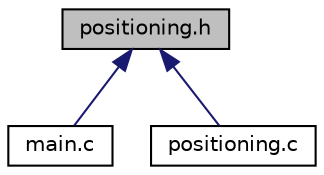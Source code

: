 digraph "positioning.h"
{
 // LATEX_PDF_SIZE
  edge [fontname="Helvetica",fontsize="10",labelfontname="Helvetica",labelfontsize="10"];
  node [fontname="Helvetica",fontsize="10",shape=record];
  Node1 [label="positioning.h",height=0.2,width=0.4,color="black", fillcolor="grey75", style="filled", fontcolor="black",tooltip="Header file for functions related to positioning boats on the game board."];
  Node1 -> Node2 [dir="back",color="midnightblue",fontsize="10",style="solid"];
  Node2 [label="main.c",height=0.2,width=0.4,color="black", fillcolor="white", style="filled",URL="$main_8c.html",tooltip=" "];
  Node1 -> Node3 [dir="back",color="midnightblue",fontsize="10",style="solid"];
  Node3 [label="positioning.c",height=0.2,width=0.4,color="black", fillcolor="white", style="filled",URL="$positioning_8c.html",tooltip=" "];
}
